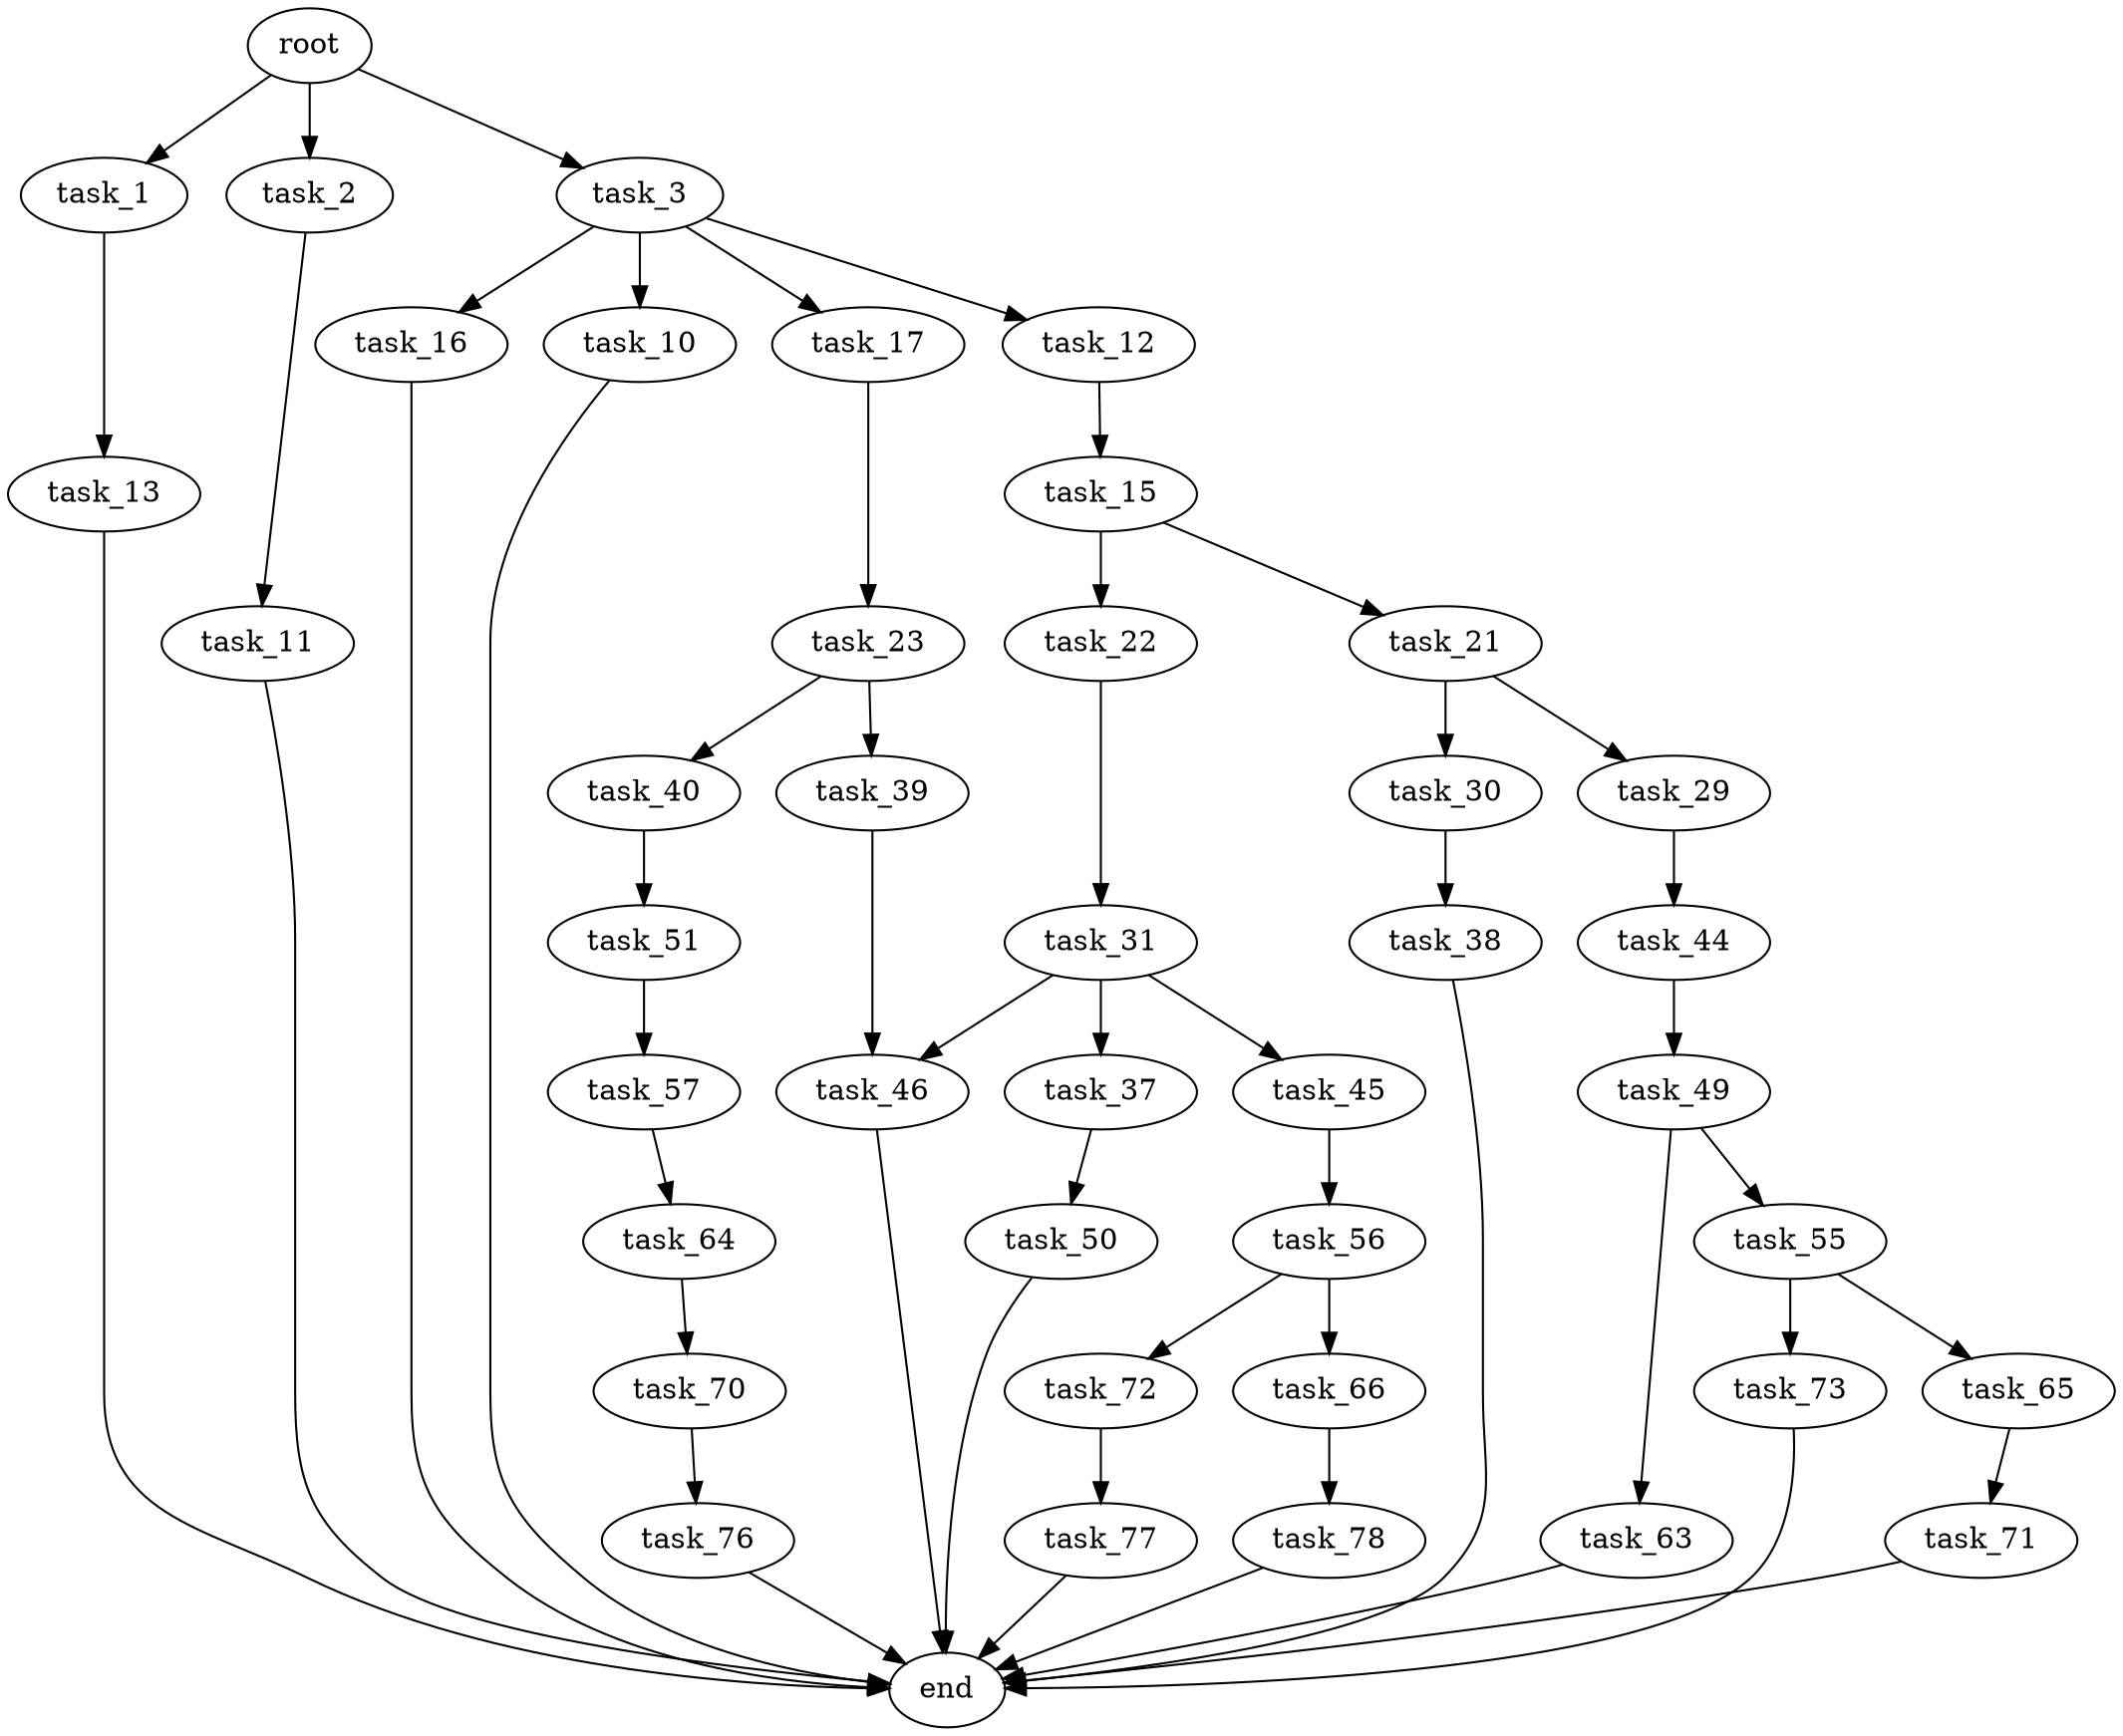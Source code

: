 digraph G {
  root [size="0.000000"];
  task_1 [size="1073741824000.000000"];
  task_2 [size="15386491614.000000"];
  task_3 [size="1044469157210.000000"];
  task_13 [size="6929206747.000000"];
  task_11 [size="47123735299.000000"];
  task_10 [size="337684064411.000000"];
  task_12 [size="68719476736.000000"];
  task_16 [size="231928233984.000000"];
  task_17 [size="100081375932.000000"];
  end [size="0.000000"];
  task_15 [size="134217728000.000000"];
  task_21 [size="368293445632.000000"];
  task_22 [size="2614954079.000000"];
  task_23 [size="29702599000.000000"];
  task_29 [size="290677328786.000000"];
  task_30 [size="77181213905.000000"];
  task_31 [size="1120244150412.000000"];
  task_39 [size="70007533567.000000"];
  task_40 [size="99018847208.000000"];
  task_44 [size="704378169536.000000"];
  task_38 [size="1175000247254.000000"];
  task_37 [size="844568209070.000000"];
  task_45 [size="193105611502.000000"];
  task_46 [size="1073741824000.000000"];
  task_50 [size="231928233984.000000"];
  task_51 [size="10316963477.000000"];
  task_49 [size="68719476736.000000"];
  task_56 [size="28991029248.000000"];
  task_55 [size="26243735998.000000"];
  task_63 [size="260002203316.000000"];
  task_57 [size="580348302939.000000"];
  task_65 [size="10753395047.000000"];
  task_73 [size="28991029248.000000"];
  task_66 [size="8589934592.000000"];
  task_72 [size="93821166109.000000"];
  task_64 [size="134217728000.000000"];
  task_70 [size="562209022683.000000"];
  task_71 [size="27652436933.000000"];
  task_78 [size="9802900550.000000"];
  task_76 [size="7016360221.000000"];
  task_77 [size="68719476736.000000"];

  root -> task_1 [size="1.000000"];
  root -> task_2 [size="1.000000"];
  root -> task_3 [size="1.000000"];
  task_1 -> task_13 [size="838860800.000000"];
  task_2 -> task_11 [size="536870912.000000"];
  task_3 -> task_10 [size="838860800.000000"];
  task_3 -> task_12 [size="838860800.000000"];
  task_3 -> task_16 [size="838860800.000000"];
  task_3 -> task_17 [size="838860800.000000"];
  task_13 -> end [size="1.000000"];
  task_11 -> end [size="1.000000"];
  task_10 -> end [size="1.000000"];
  task_12 -> task_15 [size="134217728.000000"];
  task_16 -> end [size="1.000000"];
  task_17 -> task_23 [size="75497472.000000"];
  task_15 -> task_21 [size="209715200.000000"];
  task_15 -> task_22 [size="209715200.000000"];
  task_21 -> task_29 [size="411041792.000000"];
  task_21 -> task_30 [size="411041792.000000"];
  task_22 -> task_31 [size="75497472.000000"];
  task_23 -> task_39 [size="536870912.000000"];
  task_23 -> task_40 [size="536870912.000000"];
  task_29 -> task_44 [size="411041792.000000"];
  task_30 -> task_38 [size="75497472.000000"];
  task_31 -> task_37 [size="838860800.000000"];
  task_31 -> task_45 [size="838860800.000000"];
  task_31 -> task_46 [size="838860800.000000"];
  task_39 -> task_46 [size="75497472.000000"];
  task_40 -> task_51 [size="411041792.000000"];
  task_44 -> task_49 [size="679477248.000000"];
  task_38 -> end [size="1.000000"];
  task_37 -> task_50 [size="679477248.000000"];
  task_45 -> task_56 [size="838860800.000000"];
  task_46 -> end [size="1.000000"];
  task_50 -> end [size="1.000000"];
  task_51 -> task_57 [size="301989888.000000"];
  task_49 -> task_55 [size="134217728.000000"];
  task_49 -> task_63 [size="134217728.000000"];
  task_56 -> task_66 [size="75497472.000000"];
  task_56 -> task_72 [size="75497472.000000"];
  task_55 -> task_65 [size="536870912.000000"];
  task_55 -> task_73 [size="536870912.000000"];
  task_63 -> end [size="1.000000"];
  task_57 -> task_64 [size="838860800.000000"];
  task_65 -> task_71 [size="209715200.000000"];
  task_73 -> end [size="1.000000"];
  task_66 -> task_78 [size="33554432.000000"];
  task_72 -> task_77 [size="75497472.000000"];
  task_64 -> task_70 [size="209715200.000000"];
  task_70 -> task_76 [size="411041792.000000"];
  task_71 -> end [size="1.000000"];
  task_78 -> end [size="1.000000"];
  task_76 -> end [size="1.000000"];
  task_77 -> end [size="1.000000"];
}
